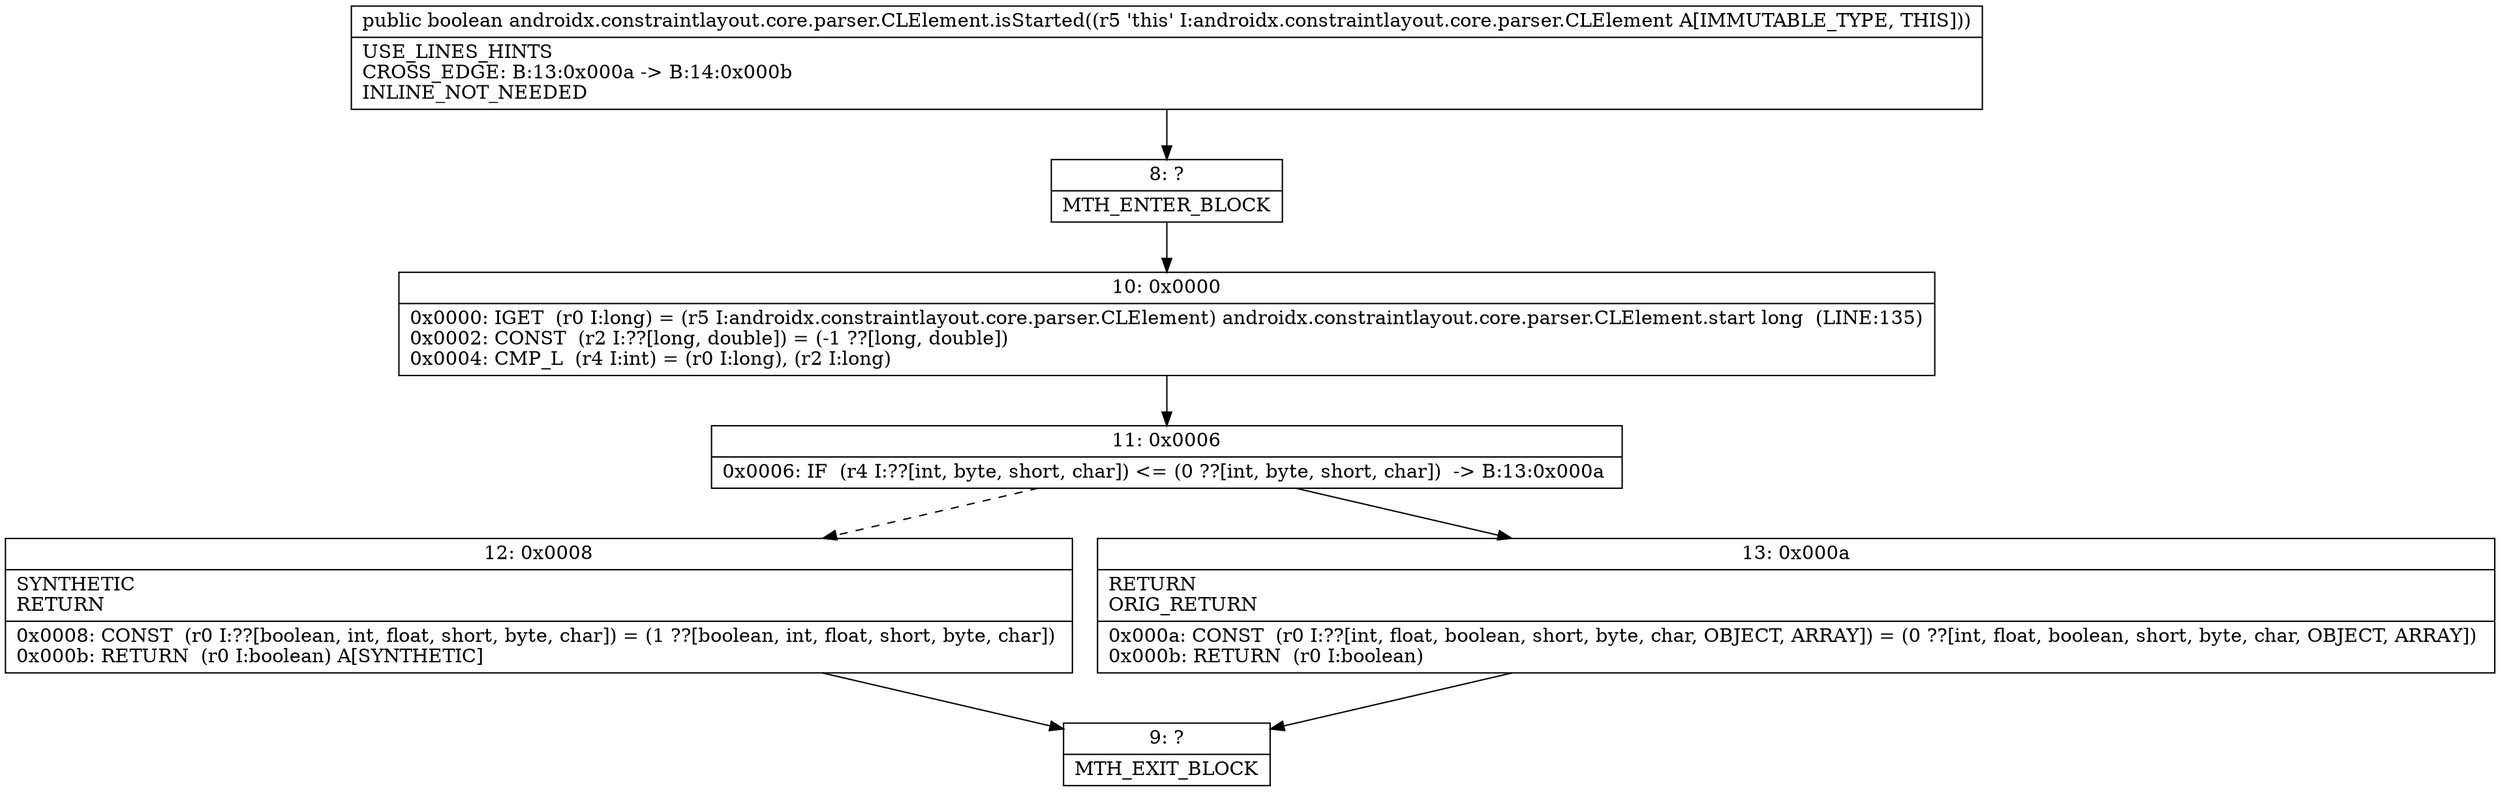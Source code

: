 digraph "CFG forandroidx.constraintlayout.core.parser.CLElement.isStarted()Z" {
Node_8 [shape=record,label="{8\:\ ?|MTH_ENTER_BLOCK\l}"];
Node_10 [shape=record,label="{10\:\ 0x0000|0x0000: IGET  (r0 I:long) = (r5 I:androidx.constraintlayout.core.parser.CLElement) androidx.constraintlayout.core.parser.CLElement.start long  (LINE:135)\l0x0002: CONST  (r2 I:??[long, double]) = (\-1 ??[long, double]) \l0x0004: CMP_L  (r4 I:int) = (r0 I:long), (r2 I:long) \l}"];
Node_11 [shape=record,label="{11\:\ 0x0006|0x0006: IF  (r4 I:??[int, byte, short, char]) \<= (0 ??[int, byte, short, char])  \-\> B:13:0x000a \l}"];
Node_12 [shape=record,label="{12\:\ 0x0008|SYNTHETIC\lRETURN\l|0x0008: CONST  (r0 I:??[boolean, int, float, short, byte, char]) = (1 ??[boolean, int, float, short, byte, char]) \l0x000b: RETURN  (r0 I:boolean) A[SYNTHETIC]\l}"];
Node_9 [shape=record,label="{9\:\ ?|MTH_EXIT_BLOCK\l}"];
Node_13 [shape=record,label="{13\:\ 0x000a|RETURN\lORIG_RETURN\l|0x000a: CONST  (r0 I:??[int, float, boolean, short, byte, char, OBJECT, ARRAY]) = (0 ??[int, float, boolean, short, byte, char, OBJECT, ARRAY]) \l0x000b: RETURN  (r0 I:boolean) \l}"];
MethodNode[shape=record,label="{public boolean androidx.constraintlayout.core.parser.CLElement.isStarted((r5 'this' I:androidx.constraintlayout.core.parser.CLElement A[IMMUTABLE_TYPE, THIS]))  | USE_LINES_HINTS\lCROSS_EDGE: B:13:0x000a \-\> B:14:0x000b\lINLINE_NOT_NEEDED\l}"];
MethodNode -> Node_8;Node_8 -> Node_10;
Node_10 -> Node_11;
Node_11 -> Node_12[style=dashed];
Node_11 -> Node_13;
Node_12 -> Node_9;
Node_13 -> Node_9;
}

